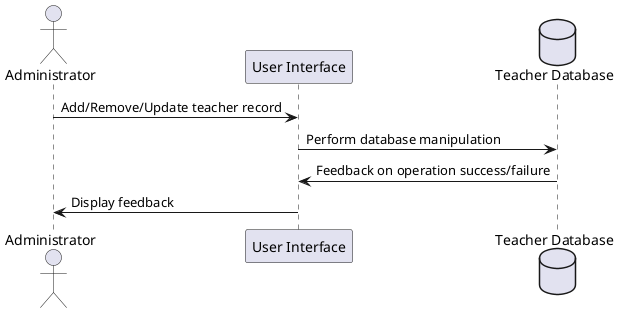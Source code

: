 @startuml
actor "Administrator" as Admin
participant "User Interface" as UI
database "Teacher Database" as DB

Admin -> UI : Add/Remove/Update teacher record
UI -> DB : Perform database manipulation
DB -> UI : Feedback on operation success/failure
UI -> Admin : Display feedback
@enduml